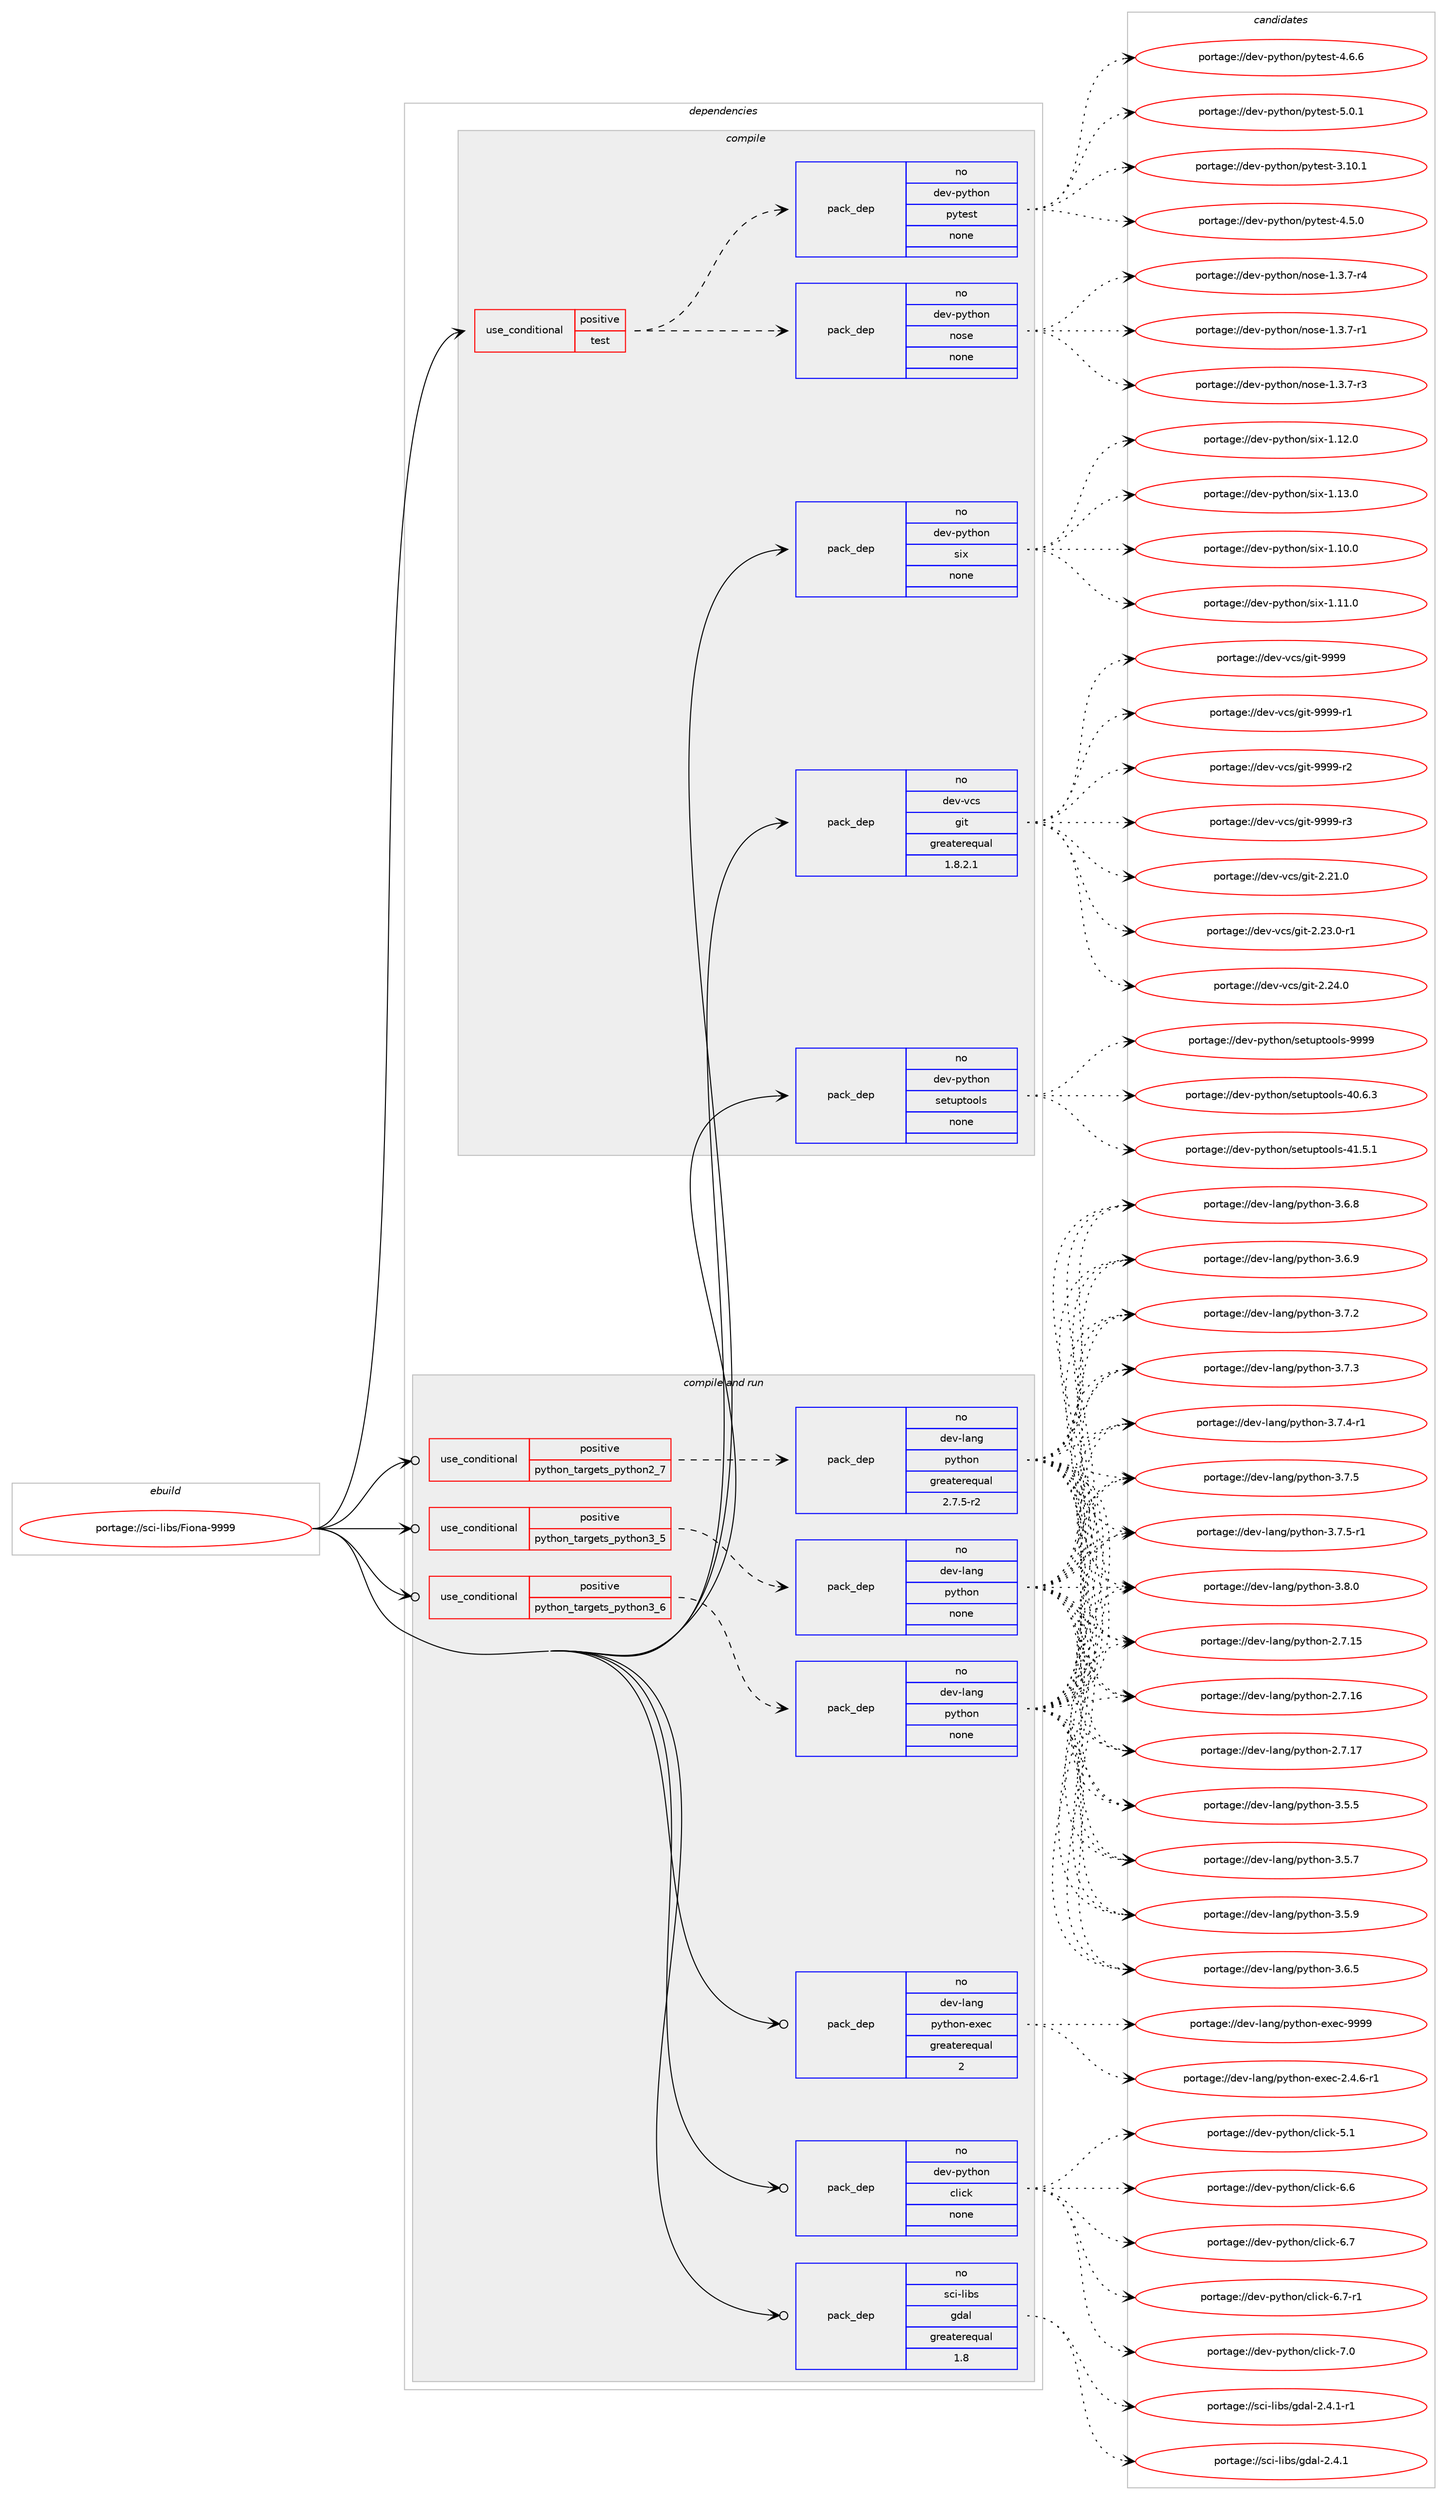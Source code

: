 digraph prolog {

# *************
# Graph options
# *************

newrank=true;
concentrate=true;
compound=true;
graph [rankdir=LR,fontname=Helvetica,fontsize=10,ranksep=1.5];#, ranksep=2.5, nodesep=0.2];
edge  [arrowhead=vee];
node  [fontname=Helvetica,fontsize=10];

# **********
# The ebuild
# **********

subgraph cluster_leftcol {
color=gray;
rank=same;
label=<<i>ebuild</i>>;
id [label="portage://sci-libs/Fiona-9999", color=red, width=4, href="../sci-libs/Fiona-9999.svg"];
}

# ****************
# The dependencies
# ****************

subgraph cluster_midcol {
color=gray;
label=<<i>dependencies</i>>;
subgraph cluster_compile {
fillcolor="#eeeeee";
style=filled;
label=<<i>compile</i>>;
subgraph cond96048 {
dependency388396 [label=<<TABLE BORDER="0" CELLBORDER="1" CELLSPACING="0" CELLPADDING="4"><TR><TD ROWSPAN="3" CELLPADDING="10">use_conditional</TD></TR><TR><TD>positive</TD></TR><TR><TD>test</TD></TR></TABLE>>, shape=none, color=red];
subgraph pack285767 {
dependency388397 [label=<<TABLE BORDER="0" CELLBORDER="1" CELLSPACING="0" CELLPADDING="4" WIDTH="220"><TR><TD ROWSPAN="6" CELLPADDING="30">pack_dep</TD></TR><TR><TD WIDTH="110">no</TD></TR><TR><TD>dev-python</TD></TR><TR><TD>nose</TD></TR><TR><TD>none</TD></TR><TR><TD></TD></TR></TABLE>>, shape=none, color=blue];
}
dependency388396:e -> dependency388397:w [weight=20,style="dashed",arrowhead="vee"];
subgraph pack285768 {
dependency388398 [label=<<TABLE BORDER="0" CELLBORDER="1" CELLSPACING="0" CELLPADDING="4" WIDTH="220"><TR><TD ROWSPAN="6" CELLPADDING="30">pack_dep</TD></TR><TR><TD WIDTH="110">no</TD></TR><TR><TD>dev-python</TD></TR><TR><TD>pytest</TD></TR><TR><TD>none</TD></TR><TR><TD></TD></TR></TABLE>>, shape=none, color=blue];
}
dependency388396:e -> dependency388398:w [weight=20,style="dashed",arrowhead="vee"];
}
id:e -> dependency388396:w [weight=20,style="solid",arrowhead="vee"];
subgraph pack285769 {
dependency388399 [label=<<TABLE BORDER="0" CELLBORDER="1" CELLSPACING="0" CELLPADDING="4" WIDTH="220"><TR><TD ROWSPAN="6" CELLPADDING="30">pack_dep</TD></TR><TR><TD WIDTH="110">no</TD></TR><TR><TD>dev-python</TD></TR><TR><TD>setuptools</TD></TR><TR><TD>none</TD></TR><TR><TD></TD></TR></TABLE>>, shape=none, color=blue];
}
id:e -> dependency388399:w [weight=20,style="solid",arrowhead="vee"];
subgraph pack285770 {
dependency388400 [label=<<TABLE BORDER="0" CELLBORDER="1" CELLSPACING="0" CELLPADDING="4" WIDTH="220"><TR><TD ROWSPAN="6" CELLPADDING="30">pack_dep</TD></TR><TR><TD WIDTH="110">no</TD></TR><TR><TD>dev-python</TD></TR><TR><TD>six</TD></TR><TR><TD>none</TD></TR><TR><TD></TD></TR></TABLE>>, shape=none, color=blue];
}
id:e -> dependency388400:w [weight=20,style="solid",arrowhead="vee"];
subgraph pack285771 {
dependency388401 [label=<<TABLE BORDER="0" CELLBORDER="1" CELLSPACING="0" CELLPADDING="4" WIDTH="220"><TR><TD ROWSPAN="6" CELLPADDING="30">pack_dep</TD></TR><TR><TD WIDTH="110">no</TD></TR><TR><TD>dev-vcs</TD></TR><TR><TD>git</TD></TR><TR><TD>greaterequal</TD></TR><TR><TD>1.8.2.1</TD></TR></TABLE>>, shape=none, color=blue];
}
id:e -> dependency388401:w [weight=20,style="solid",arrowhead="vee"];
}
subgraph cluster_compileandrun {
fillcolor="#eeeeee";
style=filled;
label=<<i>compile and run</i>>;
subgraph cond96049 {
dependency388402 [label=<<TABLE BORDER="0" CELLBORDER="1" CELLSPACING="0" CELLPADDING="4"><TR><TD ROWSPAN="3" CELLPADDING="10">use_conditional</TD></TR><TR><TD>positive</TD></TR><TR><TD>python_targets_python2_7</TD></TR></TABLE>>, shape=none, color=red];
subgraph pack285772 {
dependency388403 [label=<<TABLE BORDER="0" CELLBORDER="1" CELLSPACING="0" CELLPADDING="4" WIDTH="220"><TR><TD ROWSPAN="6" CELLPADDING="30">pack_dep</TD></TR><TR><TD WIDTH="110">no</TD></TR><TR><TD>dev-lang</TD></TR><TR><TD>python</TD></TR><TR><TD>greaterequal</TD></TR><TR><TD>2.7.5-r2</TD></TR></TABLE>>, shape=none, color=blue];
}
dependency388402:e -> dependency388403:w [weight=20,style="dashed",arrowhead="vee"];
}
id:e -> dependency388402:w [weight=20,style="solid",arrowhead="odotvee"];
subgraph cond96050 {
dependency388404 [label=<<TABLE BORDER="0" CELLBORDER="1" CELLSPACING="0" CELLPADDING="4"><TR><TD ROWSPAN="3" CELLPADDING="10">use_conditional</TD></TR><TR><TD>positive</TD></TR><TR><TD>python_targets_python3_5</TD></TR></TABLE>>, shape=none, color=red];
subgraph pack285773 {
dependency388405 [label=<<TABLE BORDER="0" CELLBORDER="1" CELLSPACING="0" CELLPADDING="4" WIDTH="220"><TR><TD ROWSPAN="6" CELLPADDING="30">pack_dep</TD></TR><TR><TD WIDTH="110">no</TD></TR><TR><TD>dev-lang</TD></TR><TR><TD>python</TD></TR><TR><TD>none</TD></TR><TR><TD></TD></TR></TABLE>>, shape=none, color=blue];
}
dependency388404:e -> dependency388405:w [weight=20,style="dashed",arrowhead="vee"];
}
id:e -> dependency388404:w [weight=20,style="solid",arrowhead="odotvee"];
subgraph cond96051 {
dependency388406 [label=<<TABLE BORDER="0" CELLBORDER="1" CELLSPACING="0" CELLPADDING="4"><TR><TD ROWSPAN="3" CELLPADDING="10">use_conditional</TD></TR><TR><TD>positive</TD></TR><TR><TD>python_targets_python3_6</TD></TR></TABLE>>, shape=none, color=red];
subgraph pack285774 {
dependency388407 [label=<<TABLE BORDER="0" CELLBORDER="1" CELLSPACING="0" CELLPADDING="4" WIDTH="220"><TR><TD ROWSPAN="6" CELLPADDING="30">pack_dep</TD></TR><TR><TD WIDTH="110">no</TD></TR><TR><TD>dev-lang</TD></TR><TR><TD>python</TD></TR><TR><TD>none</TD></TR><TR><TD></TD></TR></TABLE>>, shape=none, color=blue];
}
dependency388406:e -> dependency388407:w [weight=20,style="dashed",arrowhead="vee"];
}
id:e -> dependency388406:w [weight=20,style="solid",arrowhead="odotvee"];
subgraph pack285775 {
dependency388408 [label=<<TABLE BORDER="0" CELLBORDER="1" CELLSPACING="0" CELLPADDING="4" WIDTH="220"><TR><TD ROWSPAN="6" CELLPADDING="30">pack_dep</TD></TR><TR><TD WIDTH="110">no</TD></TR><TR><TD>dev-lang</TD></TR><TR><TD>python-exec</TD></TR><TR><TD>greaterequal</TD></TR><TR><TD>2</TD></TR></TABLE>>, shape=none, color=blue];
}
id:e -> dependency388408:w [weight=20,style="solid",arrowhead="odotvee"];
subgraph pack285776 {
dependency388409 [label=<<TABLE BORDER="0" CELLBORDER="1" CELLSPACING="0" CELLPADDING="4" WIDTH="220"><TR><TD ROWSPAN="6" CELLPADDING="30">pack_dep</TD></TR><TR><TD WIDTH="110">no</TD></TR><TR><TD>dev-python</TD></TR><TR><TD>click</TD></TR><TR><TD>none</TD></TR><TR><TD></TD></TR></TABLE>>, shape=none, color=blue];
}
id:e -> dependency388409:w [weight=20,style="solid",arrowhead="odotvee"];
subgraph pack285777 {
dependency388410 [label=<<TABLE BORDER="0" CELLBORDER="1" CELLSPACING="0" CELLPADDING="4" WIDTH="220"><TR><TD ROWSPAN="6" CELLPADDING="30">pack_dep</TD></TR><TR><TD WIDTH="110">no</TD></TR><TR><TD>sci-libs</TD></TR><TR><TD>gdal</TD></TR><TR><TD>greaterequal</TD></TR><TR><TD>1.8</TD></TR></TABLE>>, shape=none, color=blue];
}
id:e -> dependency388410:w [weight=20,style="solid",arrowhead="odotvee"];
}
subgraph cluster_run {
fillcolor="#eeeeee";
style=filled;
label=<<i>run</i>>;
}
}

# **************
# The candidates
# **************

subgraph cluster_choices {
rank=same;
color=gray;
label=<<i>candidates</i>>;

subgraph choice285767 {
color=black;
nodesep=1;
choiceportage10010111845112121116104111110471101111151014549465146554511449 [label="portage://dev-python/nose-1.3.7-r1", color=red, width=4,href="../dev-python/nose-1.3.7-r1.svg"];
choiceportage10010111845112121116104111110471101111151014549465146554511451 [label="portage://dev-python/nose-1.3.7-r3", color=red, width=4,href="../dev-python/nose-1.3.7-r3.svg"];
choiceportage10010111845112121116104111110471101111151014549465146554511452 [label="portage://dev-python/nose-1.3.7-r4", color=red, width=4,href="../dev-python/nose-1.3.7-r4.svg"];
dependency388397:e -> choiceportage10010111845112121116104111110471101111151014549465146554511449:w [style=dotted,weight="100"];
dependency388397:e -> choiceportage10010111845112121116104111110471101111151014549465146554511451:w [style=dotted,weight="100"];
dependency388397:e -> choiceportage10010111845112121116104111110471101111151014549465146554511452:w [style=dotted,weight="100"];
}
subgraph choice285768 {
color=black;
nodesep=1;
choiceportage100101118451121211161041111104711212111610111511645514649484649 [label="portage://dev-python/pytest-3.10.1", color=red, width=4,href="../dev-python/pytest-3.10.1.svg"];
choiceportage1001011184511212111610411111047112121116101115116455246534648 [label="portage://dev-python/pytest-4.5.0", color=red, width=4,href="../dev-python/pytest-4.5.0.svg"];
choiceportage1001011184511212111610411111047112121116101115116455246544654 [label="portage://dev-python/pytest-4.6.6", color=red, width=4,href="../dev-python/pytest-4.6.6.svg"];
choiceportage1001011184511212111610411111047112121116101115116455346484649 [label="portage://dev-python/pytest-5.0.1", color=red, width=4,href="../dev-python/pytest-5.0.1.svg"];
dependency388398:e -> choiceportage100101118451121211161041111104711212111610111511645514649484649:w [style=dotted,weight="100"];
dependency388398:e -> choiceportage1001011184511212111610411111047112121116101115116455246534648:w [style=dotted,weight="100"];
dependency388398:e -> choiceportage1001011184511212111610411111047112121116101115116455246544654:w [style=dotted,weight="100"];
dependency388398:e -> choiceportage1001011184511212111610411111047112121116101115116455346484649:w [style=dotted,weight="100"];
}
subgraph choice285769 {
color=black;
nodesep=1;
choiceportage100101118451121211161041111104711510111611711211611111110811545524846544651 [label="portage://dev-python/setuptools-40.6.3", color=red, width=4,href="../dev-python/setuptools-40.6.3.svg"];
choiceportage100101118451121211161041111104711510111611711211611111110811545524946534649 [label="portage://dev-python/setuptools-41.5.1", color=red, width=4,href="../dev-python/setuptools-41.5.1.svg"];
choiceportage10010111845112121116104111110471151011161171121161111111081154557575757 [label="portage://dev-python/setuptools-9999", color=red, width=4,href="../dev-python/setuptools-9999.svg"];
dependency388399:e -> choiceportage100101118451121211161041111104711510111611711211611111110811545524846544651:w [style=dotted,weight="100"];
dependency388399:e -> choiceportage100101118451121211161041111104711510111611711211611111110811545524946534649:w [style=dotted,weight="100"];
dependency388399:e -> choiceportage10010111845112121116104111110471151011161171121161111111081154557575757:w [style=dotted,weight="100"];
}
subgraph choice285770 {
color=black;
nodesep=1;
choiceportage100101118451121211161041111104711510512045494649484648 [label="portage://dev-python/six-1.10.0", color=red, width=4,href="../dev-python/six-1.10.0.svg"];
choiceportage100101118451121211161041111104711510512045494649494648 [label="portage://dev-python/six-1.11.0", color=red, width=4,href="../dev-python/six-1.11.0.svg"];
choiceportage100101118451121211161041111104711510512045494649504648 [label="portage://dev-python/six-1.12.0", color=red, width=4,href="../dev-python/six-1.12.0.svg"];
choiceportage100101118451121211161041111104711510512045494649514648 [label="portage://dev-python/six-1.13.0", color=red, width=4,href="../dev-python/six-1.13.0.svg"];
dependency388400:e -> choiceportage100101118451121211161041111104711510512045494649484648:w [style=dotted,weight="100"];
dependency388400:e -> choiceportage100101118451121211161041111104711510512045494649494648:w [style=dotted,weight="100"];
dependency388400:e -> choiceportage100101118451121211161041111104711510512045494649504648:w [style=dotted,weight="100"];
dependency388400:e -> choiceportage100101118451121211161041111104711510512045494649514648:w [style=dotted,weight="100"];
}
subgraph choice285771 {
color=black;
nodesep=1;
choiceportage10010111845118991154710310511645504650494648 [label="portage://dev-vcs/git-2.21.0", color=red, width=4,href="../dev-vcs/git-2.21.0.svg"];
choiceportage100101118451189911547103105116455046505146484511449 [label="portage://dev-vcs/git-2.23.0-r1", color=red, width=4,href="../dev-vcs/git-2.23.0-r1.svg"];
choiceportage10010111845118991154710310511645504650524648 [label="portage://dev-vcs/git-2.24.0", color=red, width=4,href="../dev-vcs/git-2.24.0.svg"];
choiceportage1001011184511899115471031051164557575757 [label="portage://dev-vcs/git-9999", color=red, width=4,href="../dev-vcs/git-9999.svg"];
choiceportage10010111845118991154710310511645575757574511449 [label="portage://dev-vcs/git-9999-r1", color=red, width=4,href="../dev-vcs/git-9999-r1.svg"];
choiceportage10010111845118991154710310511645575757574511450 [label="portage://dev-vcs/git-9999-r2", color=red, width=4,href="../dev-vcs/git-9999-r2.svg"];
choiceportage10010111845118991154710310511645575757574511451 [label="portage://dev-vcs/git-9999-r3", color=red, width=4,href="../dev-vcs/git-9999-r3.svg"];
dependency388401:e -> choiceportage10010111845118991154710310511645504650494648:w [style=dotted,weight="100"];
dependency388401:e -> choiceportage100101118451189911547103105116455046505146484511449:w [style=dotted,weight="100"];
dependency388401:e -> choiceportage10010111845118991154710310511645504650524648:w [style=dotted,weight="100"];
dependency388401:e -> choiceportage1001011184511899115471031051164557575757:w [style=dotted,weight="100"];
dependency388401:e -> choiceportage10010111845118991154710310511645575757574511449:w [style=dotted,weight="100"];
dependency388401:e -> choiceportage10010111845118991154710310511645575757574511450:w [style=dotted,weight="100"];
dependency388401:e -> choiceportage10010111845118991154710310511645575757574511451:w [style=dotted,weight="100"];
}
subgraph choice285772 {
color=black;
nodesep=1;
choiceportage10010111845108971101034711212111610411111045504655464953 [label="portage://dev-lang/python-2.7.15", color=red, width=4,href="../dev-lang/python-2.7.15.svg"];
choiceportage10010111845108971101034711212111610411111045504655464954 [label="portage://dev-lang/python-2.7.16", color=red, width=4,href="../dev-lang/python-2.7.16.svg"];
choiceportage10010111845108971101034711212111610411111045504655464955 [label="portage://dev-lang/python-2.7.17", color=red, width=4,href="../dev-lang/python-2.7.17.svg"];
choiceportage100101118451089711010347112121116104111110455146534653 [label="portage://dev-lang/python-3.5.5", color=red, width=4,href="../dev-lang/python-3.5.5.svg"];
choiceportage100101118451089711010347112121116104111110455146534655 [label="portage://dev-lang/python-3.5.7", color=red, width=4,href="../dev-lang/python-3.5.7.svg"];
choiceportage100101118451089711010347112121116104111110455146534657 [label="portage://dev-lang/python-3.5.9", color=red, width=4,href="../dev-lang/python-3.5.9.svg"];
choiceportage100101118451089711010347112121116104111110455146544653 [label="portage://dev-lang/python-3.6.5", color=red, width=4,href="../dev-lang/python-3.6.5.svg"];
choiceportage100101118451089711010347112121116104111110455146544656 [label="portage://dev-lang/python-3.6.8", color=red, width=4,href="../dev-lang/python-3.6.8.svg"];
choiceportage100101118451089711010347112121116104111110455146544657 [label="portage://dev-lang/python-3.6.9", color=red, width=4,href="../dev-lang/python-3.6.9.svg"];
choiceportage100101118451089711010347112121116104111110455146554650 [label="portage://dev-lang/python-3.7.2", color=red, width=4,href="../dev-lang/python-3.7.2.svg"];
choiceportage100101118451089711010347112121116104111110455146554651 [label="portage://dev-lang/python-3.7.3", color=red, width=4,href="../dev-lang/python-3.7.3.svg"];
choiceportage1001011184510897110103471121211161041111104551465546524511449 [label="portage://dev-lang/python-3.7.4-r1", color=red, width=4,href="../dev-lang/python-3.7.4-r1.svg"];
choiceportage100101118451089711010347112121116104111110455146554653 [label="portage://dev-lang/python-3.7.5", color=red, width=4,href="../dev-lang/python-3.7.5.svg"];
choiceportage1001011184510897110103471121211161041111104551465546534511449 [label="portage://dev-lang/python-3.7.5-r1", color=red, width=4,href="../dev-lang/python-3.7.5-r1.svg"];
choiceportage100101118451089711010347112121116104111110455146564648 [label="portage://dev-lang/python-3.8.0", color=red, width=4,href="../dev-lang/python-3.8.0.svg"];
dependency388403:e -> choiceportage10010111845108971101034711212111610411111045504655464953:w [style=dotted,weight="100"];
dependency388403:e -> choiceportage10010111845108971101034711212111610411111045504655464954:w [style=dotted,weight="100"];
dependency388403:e -> choiceportage10010111845108971101034711212111610411111045504655464955:w [style=dotted,weight="100"];
dependency388403:e -> choiceportage100101118451089711010347112121116104111110455146534653:w [style=dotted,weight="100"];
dependency388403:e -> choiceportage100101118451089711010347112121116104111110455146534655:w [style=dotted,weight="100"];
dependency388403:e -> choiceportage100101118451089711010347112121116104111110455146534657:w [style=dotted,weight="100"];
dependency388403:e -> choiceportage100101118451089711010347112121116104111110455146544653:w [style=dotted,weight="100"];
dependency388403:e -> choiceportage100101118451089711010347112121116104111110455146544656:w [style=dotted,weight="100"];
dependency388403:e -> choiceportage100101118451089711010347112121116104111110455146544657:w [style=dotted,weight="100"];
dependency388403:e -> choiceportage100101118451089711010347112121116104111110455146554650:w [style=dotted,weight="100"];
dependency388403:e -> choiceportage100101118451089711010347112121116104111110455146554651:w [style=dotted,weight="100"];
dependency388403:e -> choiceportage1001011184510897110103471121211161041111104551465546524511449:w [style=dotted,weight="100"];
dependency388403:e -> choiceportage100101118451089711010347112121116104111110455146554653:w [style=dotted,weight="100"];
dependency388403:e -> choiceportage1001011184510897110103471121211161041111104551465546534511449:w [style=dotted,weight="100"];
dependency388403:e -> choiceportage100101118451089711010347112121116104111110455146564648:w [style=dotted,weight="100"];
}
subgraph choice285773 {
color=black;
nodesep=1;
choiceportage10010111845108971101034711212111610411111045504655464953 [label="portage://dev-lang/python-2.7.15", color=red, width=4,href="../dev-lang/python-2.7.15.svg"];
choiceportage10010111845108971101034711212111610411111045504655464954 [label="portage://dev-lang/python-2.7.16", color=red, width=4,href="../dev-lang/python-2.7.16.svg"];
choiceportage10010111845108971101034711212111610411111045504655464955 [label="portage://dev-lang/python-2.7.17", color=red, width=4,href="../dev-lang/python-2.7.17.svg"];
choiceportage100101118451089711010347112121116104111110455146534653 [label="portage://dev-lang/python-3.5.5", color=red, width=4,href="../dev-lang/python-3.5.5.svg"];
choiceportage100101118451089711010347112121116104111110455146534655 [label="portage://dev-lang/python-3.5.7", color=red, width=4,href="../dev-lang/python-3.5.7.svg"];
choiceportage100101118451089711010347112121116104111110455146534657 [label="portage://dev-lang/python-3.5.9", color=red, width=4,href="../dev-lang/python-3.5.9.svg"];
choiceportage100101118451089711010347112121116104111110455146544653 [label="portage://dev-lang/python-3.6.5", color=red, width=4,href="../dev-lang/python-3.6.5.svg"];
choiceportage100101118451089711010347112121116104111110455146544656 [label="portage://dev-lang/python-3.6.8", color=red, width=4,href="../dev-lang/python-3.6.8.svg"];
choiceportage100101118451089711010347112121116104111110455146544657 [label="portage://dev-lang/python-3.6.9", color=red, width=4,href="../dev-lang/python-3.6.9.svg"];
choiceportage100101118451089711010347112121116104111110455146554650 [label="portage://dev-lang/python-3.7.2", color=red, width=4,href="../dev-lang/python-3.7.2.svg"];
choiceportage100101118451089711010347112121116104111110455146554651 [label="portage://dev-lang/python-3.7.3", color=red, width=4,href="../dev-lang/python-3.7.3.svg"];
choiceportage1001011184510897110103471121211161041111104551465546524511449 [label="portage://dev-lang/python-3.7.4-r1", color=red, width=4,href="../dev-lang/python-3.7.4-r1.svg"];
choiceportage100101118451089711010347112121116104111110455146554653 [label="portage://dev-lang/python-3.7.5", color=red, width=4,href="../dev-lang/python-3.7.5.svg"];
choiceportage1001011184510897110103471121211161041111104551465546534511449 [label="portage://dev-lang/python-3.7.5-r1", color=red, width=4,href="../dev-lang/python-3.7.5-r1.svg"];
choiceportage100101118451089711010347112121116104111110455146564648 [label="portage://dev-lang/python-3.8.0", color=red, width=4,href="../dev-lang/python-3.8.0.svg"];
dependency388405:e -> choiceportage10010111845108971101034711212111610411111045504655464953:w [style=dotted,weight="100"];
dependency388405:e -> choiceportage10010111845108971101034711212111610411111045504655464954:w [style=dotted,weight="100"];
dependency388405:e -> choiceportage10010111845108971101034711212111610411111045504655464955:w [style=dotted,weight="100"];
dependency388405:e -> choiceportage100101118451089711010347112121116104111110455146534653:w [style=dotted,weight="100"];
dependency388405:e -> choiceportage100101118451089711010347112121116104111110455146534655:w [style=dotted,weight="100"];
dependency388405:e -> choiceportage100101118451089711010347112121116104111110455146534657:w [style=dotted,weight="100"];
dependency388405:e -> choiceportage100101118451089711010347112121116104111110455146544653:w [style=dotted,weight="100"];
dependency388405:e -> choiceportage100101118451089711010347112121116104111110455146544656:w [style=dotted,weight="100"];
dependency388405:e -> choiceportage100101118451089711010347112121116104111110455146544657:w [style=dotted,weight="100"];
dependency388405:e -> choiceportage100101118451089711010347112121116104111110455146554650:w [style=dotted,weight="100"];
dependency388405:e -> choiceportage100101118451089711010347112121116104111110455146554651:w [style=dotted,weight="100"];
dependency388405:e -> choiceportage1001011184510897110103471121211161041111104551465546524511449:w [style=dotted,weight="100"];
dependency388405:e -> choiceportage100101118451089711010347112121116104111110455146554653:w [style=dotted,weight="100"];
dependency388405:e -> choiceportage1001011184510897110103471121211161041111104551465546534511449:w [style=dotted,weight="100"];
dependency388405:e -> choiceportage100101118451089711010347112121116104111110455146564648:w [style=dotted,weight="100"];
}
subgraph choice285774 {
color=black;
nodesep=1;
choiceportage10010111845108971101034711212111610411111045504655464953 [label="portage://dev-lang/python-2.7.15", color=red, width=4,href="../dev-lang/python-2.7.15.svg"];
choiceportage10010111845108971101034711212111610411111045504655464954 [label="portage://dev-lang/python-2.7.16", color=red, width=4,href="../dev-lang/python-2.7.16.svg"];
choiceportage10010111845108971101034711212111610411111045504655464955 [label="portage://dev-lang/python-2.7.17", color=red, width=4,href="../dev-lang/python-2.7.17.svg"];
choiceportage100101118451089711010347112121116104111110455146534653 [label="portage://dev-lang/python-3.5.5", color=red, width=4,href="../dev-lang/python-3.5.5.svg"];
choiceportage100101118451089711010347112121116104111110455146534655 [label="portage://dev-lang/python-3.5.7", color=red, width=4,href="../dev-lang/python-3.5.7.svg"];
choiceportage100101118451089711010347112121116104111110455146534657 [label="portage://dev-lang/python-3.5.9", color=red, width=4,href="../dev-lang/python-3.5.9.svg"];
choiceportage100101118451089711010347112121116104111110455146544653 [label="portage://dev-lang/python-3.6.5", color=red, width=4,href="../dev-lang/python-3.6.5.svg"];
choiceportage100101118451089711010347112121116104111110455146544656 [label="portage://dev-lang/python-3.6.8", color=red, width=4,href="../dev-lang/python-3.6.8.svg"];
choiceportage100101118451089711010347112121116104111110455146544657 [label="portage://dev-lang/python-3.6.9", color=red, width=4,href="../dev-lang/python-3.6.9.svg"];
choiceportage100101118451089711010347112121116104111110455146554650 [label="portage://dev-lang/python-3.7.2", color=red, width=4,href="../dev-lang/python-3.7.2.svg"];
choiceportage100101118451089711010347112121116104111110455146554651 [label="portage://dev-lang/python-3.7.3", color=red, width=4,href="../dev-lang/python-3.7.3.svg"];
choiceportage1001011184510897110103471121211161041111104551465546524511449 [label="portage://dev-lang/python-3.7.4-r1", color=red, width=4,href="../dev-lang/python-3.7.4-r1.svg"];
choiceportage100101118451089711010347112121116104111110455146554653 [label="portage://dev-lang/python-3.7.5", color=red, width=4,href="../dev-lang/python-3.7.5.svg"];
choiceportage1001011184510897110103471121211161041111104551465546534511449 [label="portage://dev-lang/python-3.7.5-r1", color=red, width=4,href="../dev-lang/python-3.7.5-r1.svg"];
choiceportage100101118451089711010347112121116104111110455146564648 [label="portage://dev-lang/python-3.8.0", color=red, width=4,href="../dev-lang/python-3.8.0.svg"];
dependency388407:e -> choiceportage10010111845108971101034711212111610411111045504655464953:w [style=dotted,weight="100"];
dependency388407:e -> choiceportage10010111845108971101034711212111610411111045504655464954:w [style=dotted,weight="100"];
dependency388407:e -> choiceportage10010111845108971101034711212111610411111045504655464955:w [style=dotted,weight="100"];
dependency388407:e -> choiceportage100101118451089711010347112121116104111110455146534653:w [style=dotted,weight="100"];
dependency388407:e -> choiceportage100101118451089711010347112121116104111110455146534655:w [style=dotted,weight="100"];
dependency388407:e -> choiceportage100101118451089711010347112121116104111110455146534657:w [style=dotted,weight="100"];
dependency388407:e -> choiceportage100101118451089711010347112121116104111110455146544653:w [style=dotted,weight="100"];
dependency388407:e -> choiceportage100101118451089711010347112121116104111110455146544656:w [style=dotted,weight="100"];
dependency388407:e -> choiceportage100101118451089711010347112121116104111110455146544657:w [style=dotted,weight="100"];
dependency388407:e -> choiceportage100101118451089711010347112121116104111110455146554650:w [style=dotted,weight="100"];
dependency388407:e -> choiceportage100101118451089711010347112121116104111110455146554651:w [style=dotted,weight="100"];
dependency388407:e -> choiceportage1001011184510897110103471121211161041111104551465546524511449:w [style=dotted,weight="100"];
dependency388407:e -> choiceportage100101118451089711010347112121116104111110455146554653:w [style=dotted,weight="100"];
dependency388407:e -> choiceportage1001011184510897110103471121211161041111104551465546534511449:w [style=dotted,weight="100"];
dependency388407:e -> choiceportage100101118451089711010347112121116104111110455146564648:w [style=dotted,weight="100"];
}
subgraph choice285775 {
color=black;
nodesep=1;
choiceportage10010111845108971101034711212111610411111045101120101994550465246544511449 [label="portage://dev-lang/python-exec-2.4.6-r1", color=red, width=4,href="../dev-lang/python-exec-2.4.6-r1.svg"];
choiceportage10010111845108971101034711212111610411111045101120101994557575757 [label="portage://dev-lang/python-exec-9999", color=red, width=4,href="../dev-lang/python-exec-9999.svg"];
dependency388408:e -> choiceportage10010111845108971101034711212111610411111045101120101994550465246544511449:w [style=dotted,weight="100"];
dependency388408:e -> choiceportage10010111845108971101034711212111610411111045101120101994557575757:w [style=dotted,weight="100"];
}
subgraph choice285776 {
color=black;
nodesep=1;
choiceportage1001011184511212111610411111047991081059910745534649 [label="portage://dev-python/click-5.1", color=red, width=4,href="../dev-python/click-5.1.svg"];
choiceportage1001011184511212111610411111047991081059910745544654 [label="portage://dev-python/click-6.6", color=red, width=4,href="../dev-python/click-6.6.svg"];
choiceportage1001011184511212111610411111047991081059910745544655 [label="portage://dev-python/click-6.7", color=red, width=4,href="../dev-python/click-6.7.svg"];
choiceportage10010111845112121116104111110479910810599107455446554511449 [label="portage://dev-python/click-6.7-r1", color=red, width=4,href="../dev-python/click-6.7-r1.svg"];
choiceportage1001011184511212111610411111047991081059910745554648 [label="portage://dev-python/click-7.0", color=red, width=4,href="../dev-python/click-7.0.svg"];
dependency388409:e -> choiceportage1001011184511212111610411111047991081059910745534649:w [style=dotted,weight="100"];
dependency388409:e -> choiceportage1001011184511212111610411111047991081059910745544654:w [style=dotted,weight="100"];
dependency388409:e -> choiceportage1001011184511212111610411111047991081059910745544655:w [style=dotted,weight="100"];
dependency388409:e -> choiceportage10010111845112121116104111110479910810599107455446554511449:w [style=dotted,weight="100"];
dependency388409:e -> choiceportage1001011184511212111610411111047991081059910745554648:w [style=dotted,weight="100"];
}
subgraph choice285777 {
color=black;
nodesep=1;
choiceportage1159910545108105981154710310097108455046524649 [label="portage://sci-libs/gdal-2.4.1", color=red, width=4,href="../sci-libs/gdal-2.4.1.svg"];
choiceportage11599105451081059811547103100971084550465246494511449 [label="portage://sci-libs/gdal-2.4.1-r1", color=red, width=4,href="../sci-libs/gdal-2.4.1-r1.svg"];
dependency388410:e -> choiceportage1159910545108105981154710310097108455046524649:w [style=dotted,weight="100"];
dependency388410:e -> choiceportage11599105451081059811547103100971084550465246494511449:w [style=dotted,weight="100"];
}
}

}
